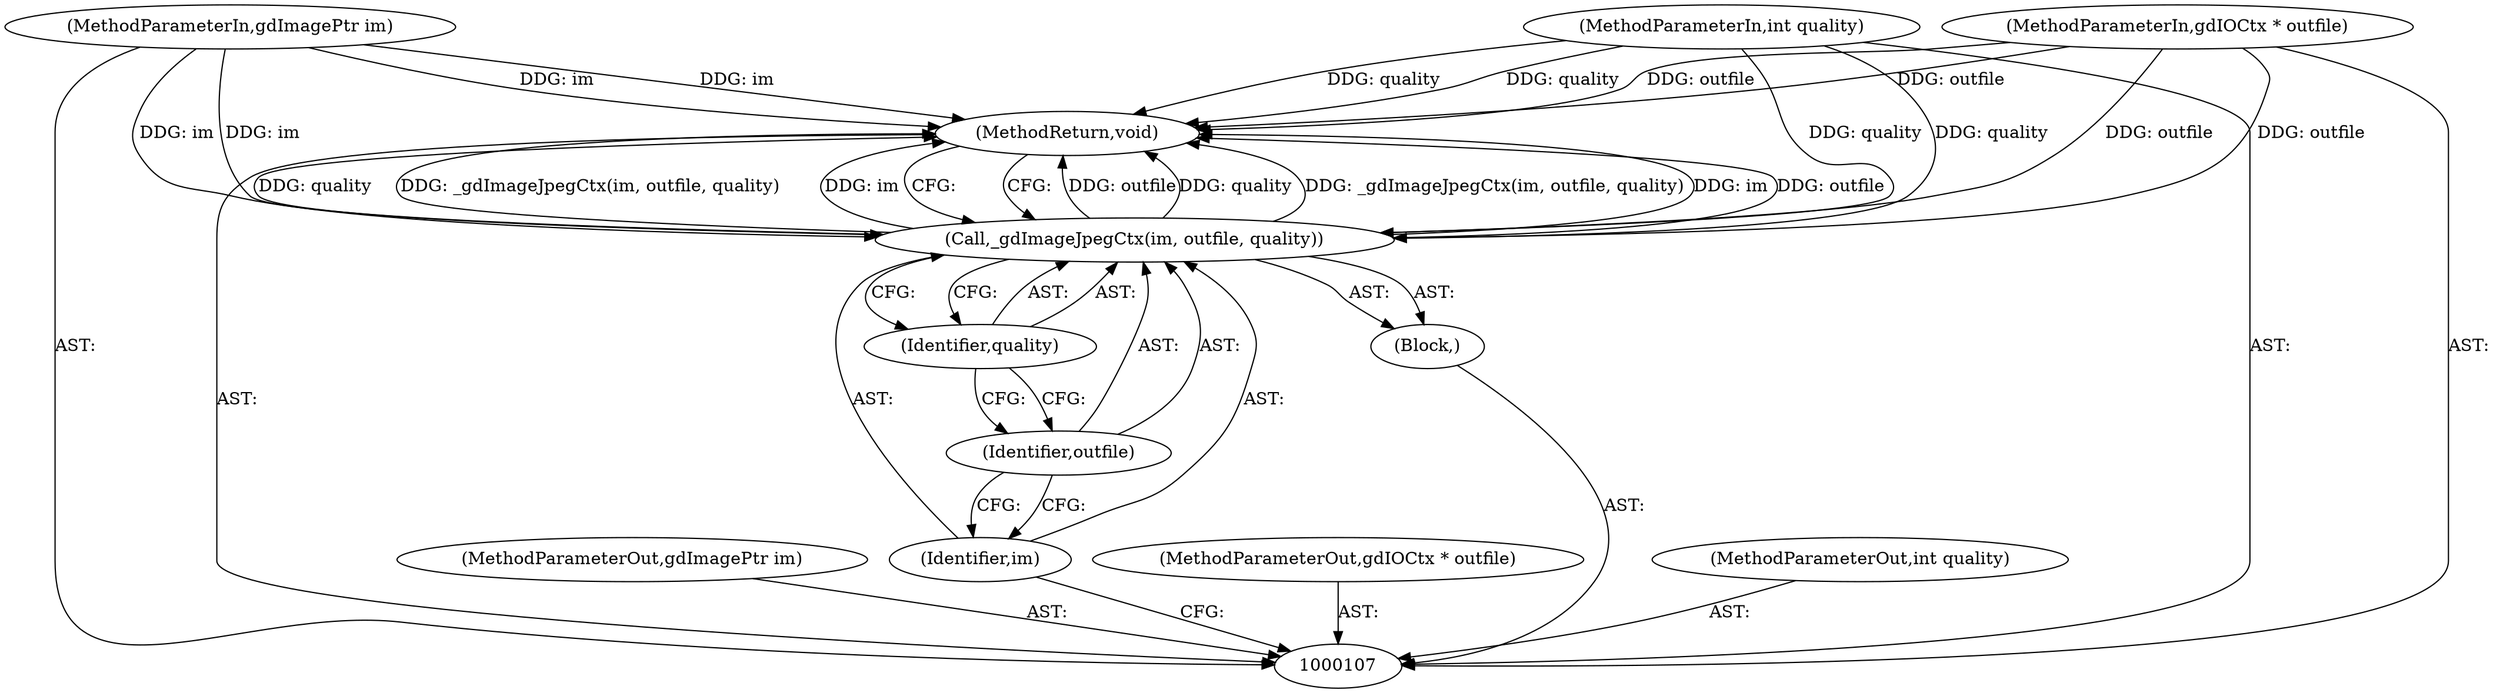 digraph "0_php-src_089f7c0bc28d399b0420aa6ef058e4c1c120b2ae_1" {
"1000116" [label="(MethodReturn,void)"];
"1000108" [label="(MethodParameterIn,gdImagePtr im)"];
"1000694" [label="(MethodParameterOut,gdImagePtr im)"];
"1000109" [label="(MethodParameterIn,gdIOCtx * outfile)"];
"1000695" [label="(MethodParameterOut,gdIOCtx * outfile)"];
"1000110" [label="(MethodParameterIn,int quality)"];
"1000696" [label="(MethodParameterOut,int quality)"];
"1000111" [label="(Block,)"];
"1000112" [label="(Call,_gdImageJpegCtx(im, outfile, quality))"];
"1000113" [label="(Identifier,im)"];
"1000114" [label="(Identifier,outfile)"];
"1000115" [label="(Identifier,quality)"];
"1000116" -> "1000107"  [label="AST: "];
"1000116" -> "1000112"  [label="CFG: "];
"1000108" -> "1000116"  [label="DDG: im"];
"1000112" -> "1000116"  [label="DDG: outfile"];
"1000112" -> "1000116"  [label="DDG: quality"];
"1000112" -> "1000116"  [label="DDG: _gdImageJpegCtx(im, outfile, quality)"];
"1000112" -> "1000116"  [label="DDG: im"];
"1000109" -> "1000116"  [label="DDG: outfile"];
"1000110" -> "1000116"  [label="DDG: quality"];
"1000108" -> "1000107"  [label="AST: "];
"1000108" -> "1000116"  [label="DDG: im"];
"1000108" -> "1000112"  [label="DDG: im"];
"1000694" -> "1000107"  [label="AST: "];
"1000109" -> "1000107"  [label="AST: "];
"1000109" -> "1000116"  [label="DDG: outfile"];
"1000109" -> "1000112"  [label="DDG: outfile"];
"1000695" -> "1000107"  [label="AST: "];
"1000110" -> "1000107"  [label="AST: "];
"1000110" -> "1000116"  [label="DDG: quality"];
"1000110" -> "1000112"  [label="DDG: quality"];
"1000696" -> "1000107"  [label="AST: "];
"1000111" -> "1000107"  [label="AST: "];
"1000112" -> "1000111"  [label="AST: "];
"1000112" -> "1000111"  [label="AST: "];
"1000112" -> "1000115"  [label="CFG: "];
"1000113" -> "1000112"  [label="AST: "];
"1000114" -> "1000112"  [label="AST: "];
"1000115" -> "1000112"  [label="AST: "];
"1000116" -> "1000112"  [label="CFG: "];
"1000112" -> "1000116"  [label="DDG: outfile"];
"1000112" -> "1000116"  [label="DDG: quality"];
"1000112" -> "1000116"  [label="DDG: _gdImageJpegCtx(im, outfile, quality)"];
"1000112" -> "1000116"  [label="DDG: im"];
"1000108" -> "1000112"  [label="DDG: im"];
"1000109" -> "1000112"  [label="DDG: outfile"];
"1000110" -> "1000112"  [label="DDG: quality"];
"1000113" -> "1000112"  [label="AST: "];
"1000113" -> "1000107"  [label="CFG: "];
"1000114" -> "1000113"  [label="CFG: "];
"1000114" -> "1000112"  [label="AST: "];
"1000114" -> "1000113"  [label="CFG: "];
"1000115" -> "1000114"  [label="CFG: "];
"1000115" -> "1000112"  [label="AST: "];
"1000115" -> "1000114"  [label="CFG: "];
"1000112" -> "1000115"  [label="CFG: "];
}
